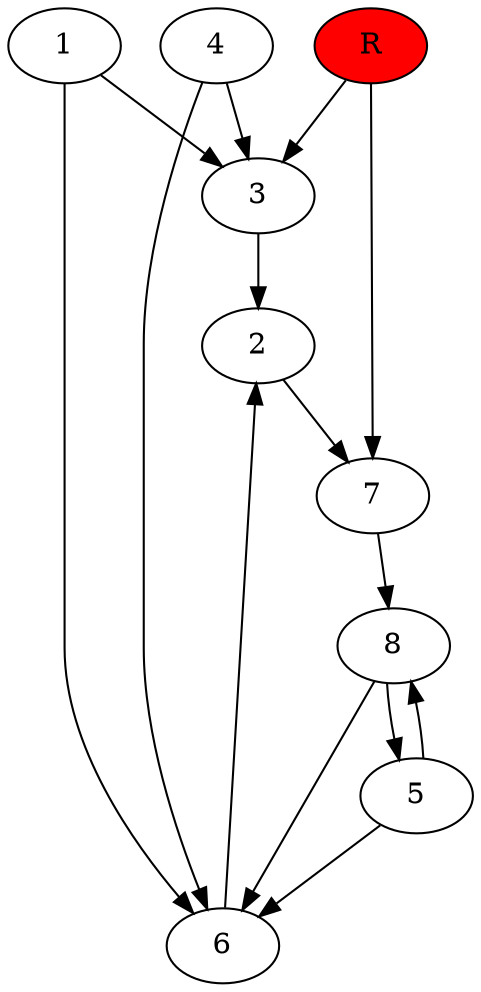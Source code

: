 digraph prb4179 {
	1
	2
	3
	4
	5
	6
	7
	8
	R [fillcolor="#ff0000" style=filled]
	1 -> 3
	1 -> 6
	2 -> 7
	3 -> 2
	4 -> 3
	4 -> 6
	5 -> 6
	5 -> 8
	6 -> 2
	7 -> 8
	8 -> 5
	8 -> 6
	R -> 3
	R -> 7
}
